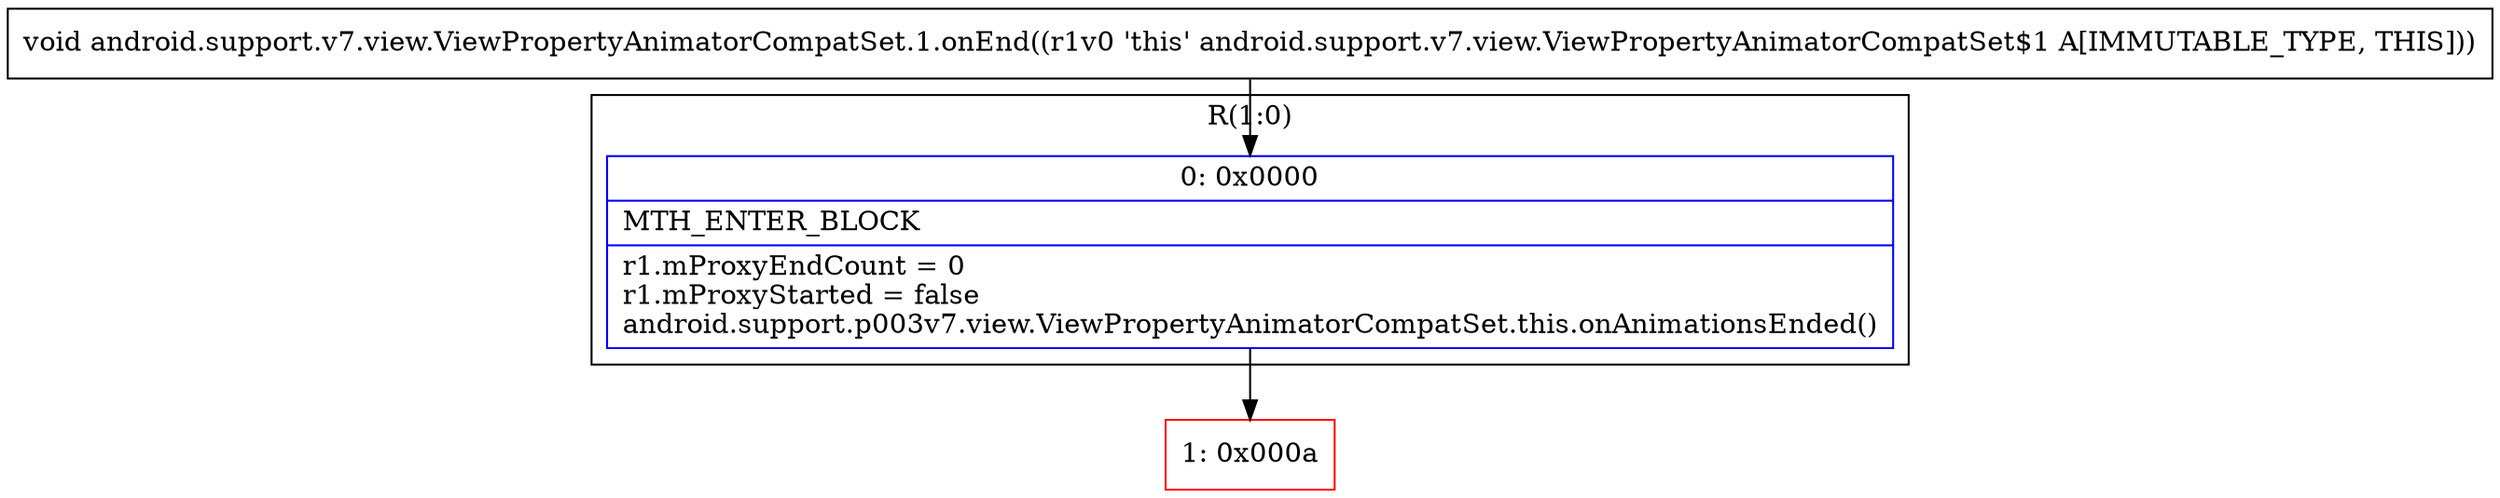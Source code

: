 digraph "CFG forandroid.support.v7.view.ViewPropertyAnimatorCompatSet.1.onEnd()V" {
subgraph cluster_Region_992065494 {
label = "R(1:0)";
node [shape=record,color=blue];
Node_0 [shape=record,label="{0\:\ 0x0000|MTH_ENTER_BLOCK\l|r1.mProxyEndCount = 0\lr1.mProxyStarted = false\landroid.support.p003v7.view.ViewPropertyAnimatorCompatSet.this.onAnimationsEnded()\l}"];
}
Node_1 [shape=record,color=red,label="{1\:\ 0x000a}"];
MethodNode[shape=record,label="{void android.support.v7.view.ViewPropertyAnimatorCompatSet.1.onEnd((r1v0 'this' android.support.v7.view.ViewPropertyAnimatorCompatSet$1 A[IMMUTABLE_TYPE, THIS])) }"];
MethodNode -> Node_0;
Node_0 -> Node_1;
}

